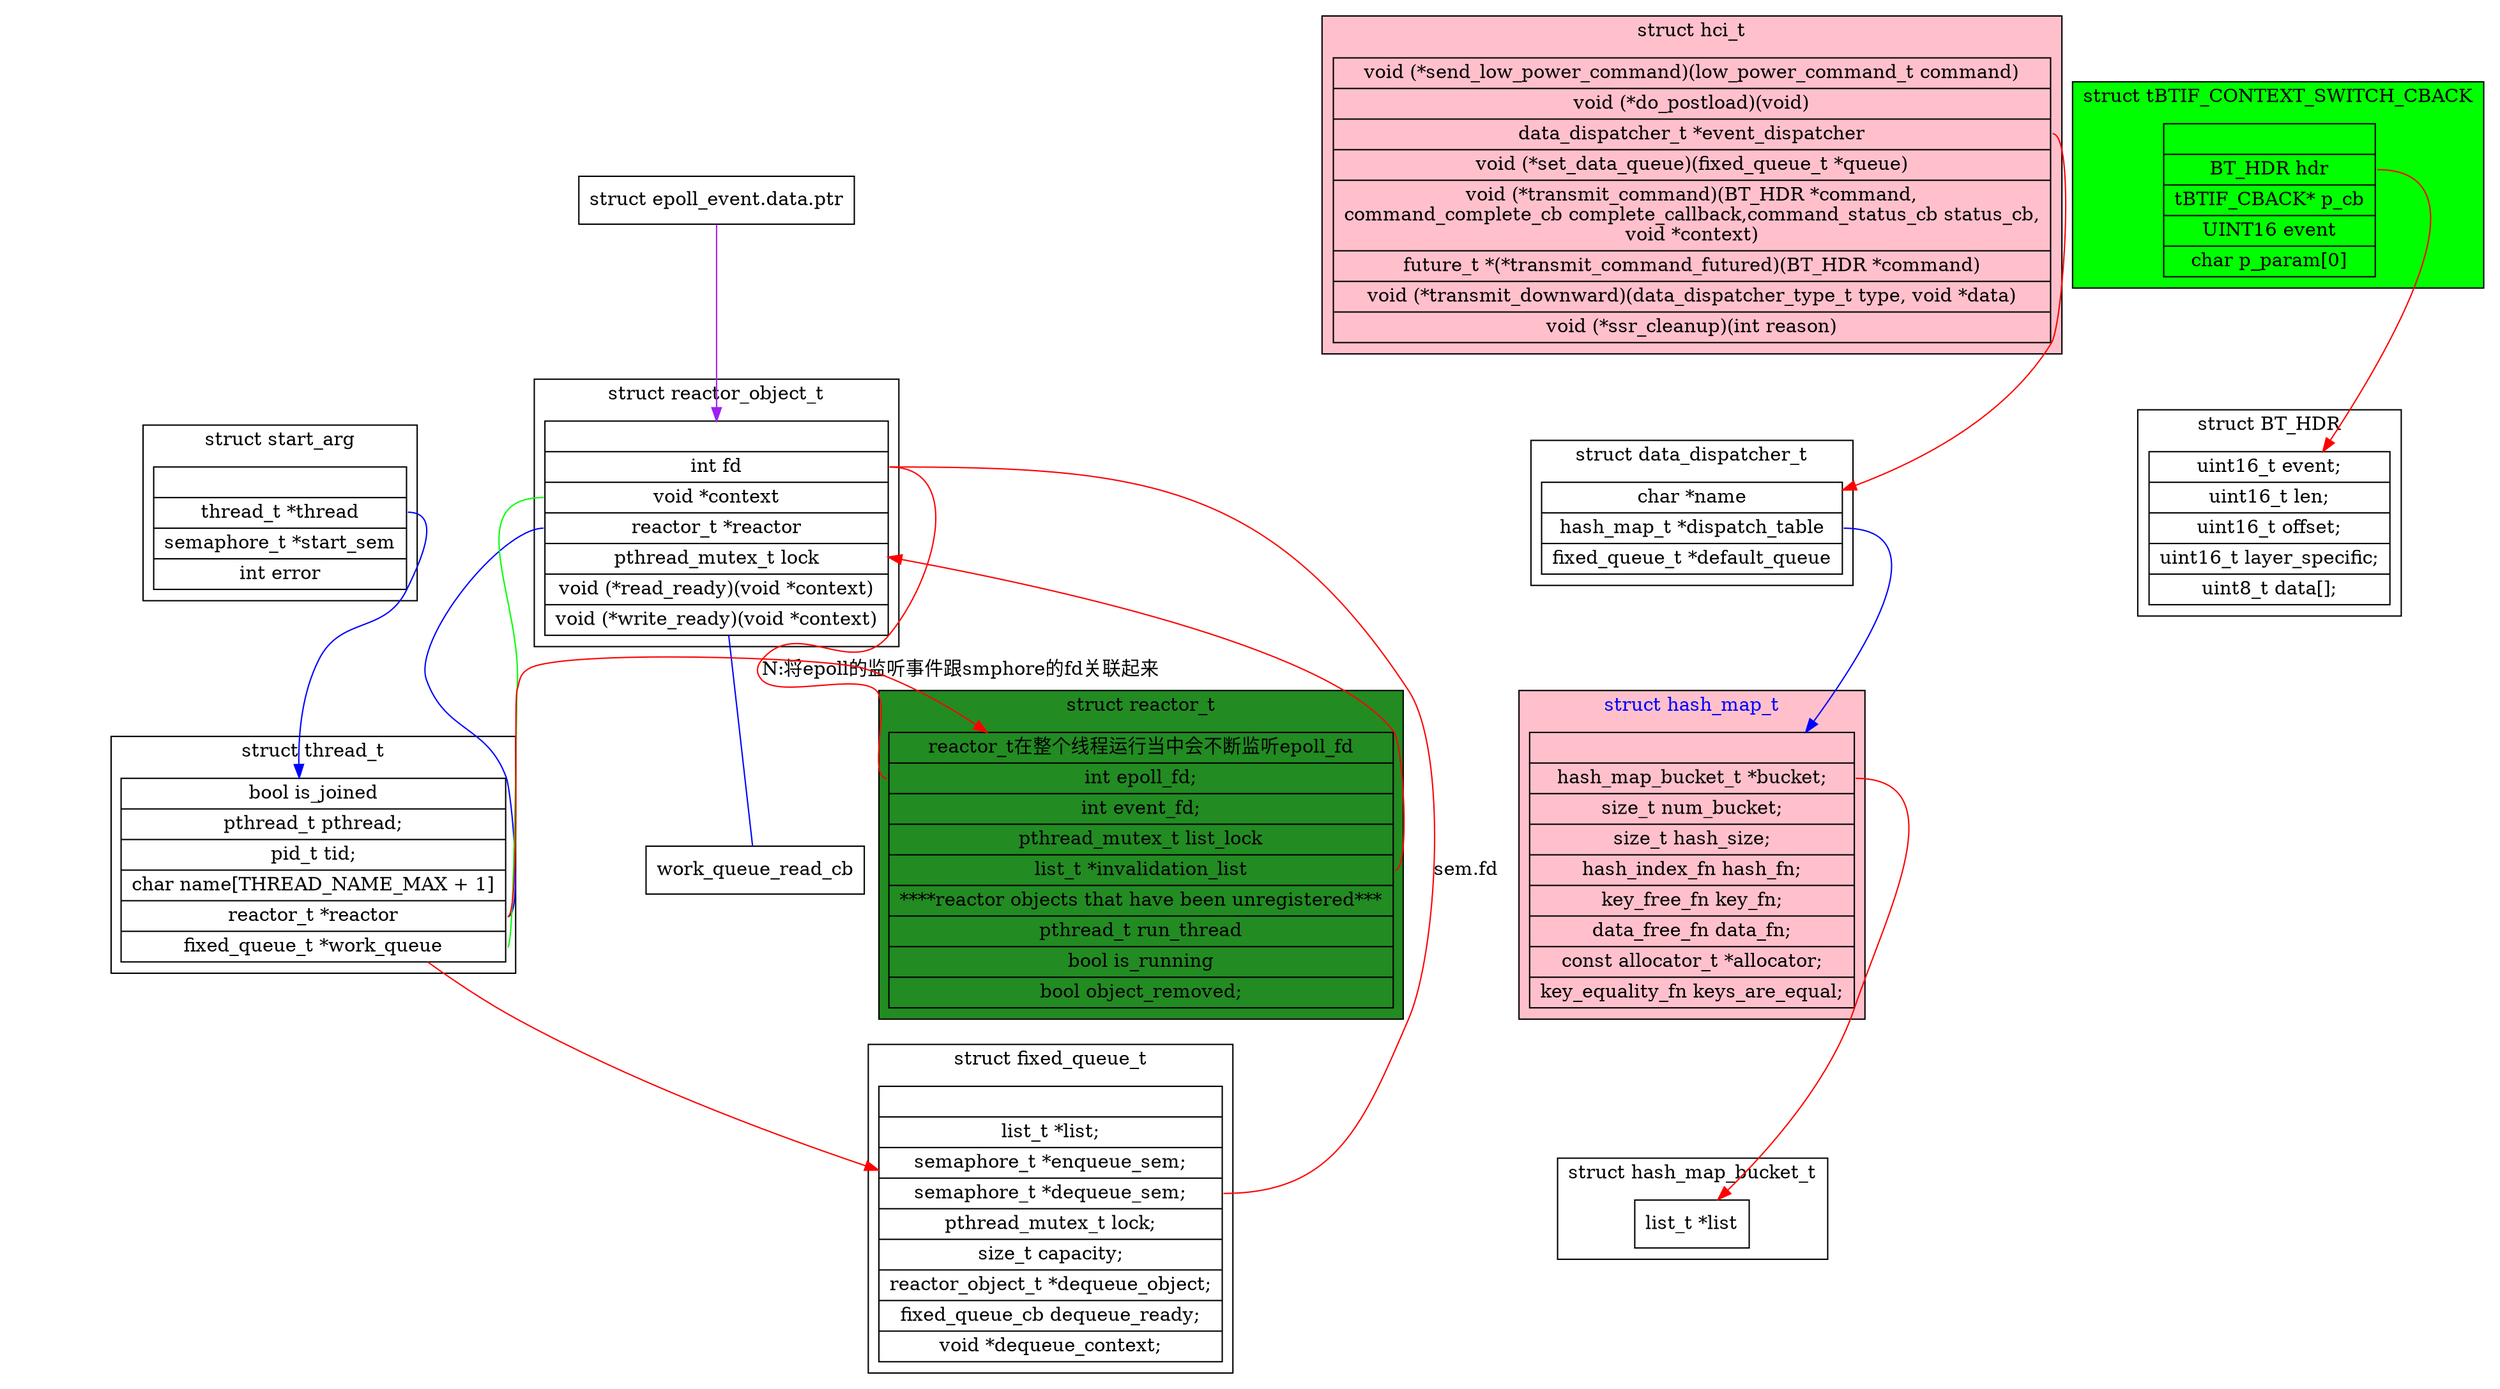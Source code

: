 digraph bluedroid{
	node[shape=record];

	subgraph cluster_struct_start_arg{
		label="struct start_arg";
		"struct start_arg"[label="{
		|<thread>thread_t *thread
		|semaphore_t *start_sem
		|int error
		}"];
	}

	node01[style=invisible];
	node02[style=invisible];
	"struct start_arg"->node01[arrowhead=none style=invisible];
	"struct reactor_object_t"->node02[arrowhead=none style=invisible];
	"struct epoll_event.data.ptr"->"struct reactor_object_t"[color=purple];

	subgraph cluster_struct_reactor_object_t{
		label="struct reactor_object_t";
		"struct reactor_object_t"[label="{
		|<fd>int fd
		|<context>void *context
		|<reactor>reactor_t *reactor
		|pthread_mutex_t lock
		|void (*read_ready)(void *context)
		|void (*write_ready)(void *context)
		}"];
	}
	"struct reactor_object_t":reactor->"struct thread_t":reactor[arrowhead=none color=blue];
	"struct reactor_object_t":context->"struct thread_t":work_queue[arrowhead=none color=green];
	"struct reactor_object_t":read_ready->"work_queue_read_cb"[arrowhead=none color=blue];
	"struct reactor_object_t":fd->"struct reactor_t":epoll[arrowhead=none color=red label="N:将epoll的监听事件跟smphore的fd关联起来"]
	"struct start_arg":thread->"struct thread_t"[color=blue];
	subgraph cluster_struct_thread_t {
		label="struct thread_t";
		"struct thread_t"[label="{
		bool is_joined
		|pthread_t pthread;
		|pid_t tid;
		|char name[THREAD_NAME_MAX + 1] 
		|<reactor>reactor_t *reactor
		|<work_queue>fixed_queue_t *work_queue
		}"];
	}
	node03[style=invisible];
	node04[style=invisible];
	"struct thread_t"->node03[arrowhead=none style=invisible];
	"struct thread_t"->node04[arrowhead=none style=invisible];
	"struct thread_t":reactor->"struct reactor_t"[color=red];
	"struct thread_t":fixed_queue->"struct fixed_queue_t"[color=red];

	subgraph cluster_struct_reactor_t{
		label="struct reactor_t";
		bgcolor=forestgreen;
		"struct reactor_t"[label="{
		 reactor_t在整个线程运行当中会不断监听epoll_fd
		|<epoll>int epoll_fd;
		|int event_fd;
		|pthread_mutex_t list_lock
		|<invalide>list_t *invalidation_list
		|****reactor objects that have been unregistered***
		|pthread_t run_thread
		|bool is_running
		|bool object_removed;
		}"];
	}
	"struct reactor_t":invalide->"struct reactor_object_t"[color=red];

	subgraph cluster_fixed_queue_t{
		label="struct fixed_queue_t";
		"struct fixed_queue_t"[label="{
		|list_t *list;
		|semaphore_t *enqueue_sem;
		|<dequeue_sem>semaphore_t *dequeue_sem;
		|pthread_mutex_t lock;
		|size_t capacity;
		|reactor_object_t *dequeue_object;
		|fixed_queue_cb dequeue_ready;
		|void *dequeue_context;
		}"
		];
	}
	"struct reactor_object_t":fd->"struct fixed_queue_t":dequeue_sem[label="sem.fd" arrowhead=none color=red];
	subgraph cluster_struct_hash_map_t{
		label="struct hash_map_t";
		bgcolor="pink";
		fontcolor="blue";
		"struct hash_map_t"[label="{
		|<bucket>hash_map_bucket_t *bucket;                                                        
		|size_t num_bucket;                                                                
		|size_t hash_size;                                                                 
		|hash_index_fn hash_fn;                                                            
		|key_free_fn key_fn;                                                               
		|data_free_fn data_fn;                                                             
		|const allocator_t *allocator;                                                     
		|key_equality_fn keys_are_equal;
		}"];
	}

	"struct hash_map_t":bucket->"struct hash_map_bucket_t"[color=red];

	subgraph cluster_struct_hash_map_bucket_t{
		label="struct hash_map_bucket_t";
		"struct hash_map_bucket_t"[label="{
			list_t *list
		}"];
	}

	subgraph cluster_struct_hci_t{
		label="struct hci_t";
		bgcolor="pink";
		"struct hci_t"[label="{
			void (*send_low_power_command)(low_power_command_t command)
			|void (*do_postload)(void)
			|<data_dispatcher>data_dispatcher_t *event_dispatcher
			|void (*set_data_queue)(fixed_queue_t *queue)
			|void (*transmit_command)(BT_HDR *command,
			\ncommand_complete_cb complete_callback,command_status_cb status_cb,
			\nvoid *context)
			|future_t *(*transmit_command_futured)(BT_HDR *command)
			|void (*transmit_downward)(data_dispatcher_type_t type, void *data)
			|void (*ssr_cleanup)(int reason)
		}"];
	}
	subgraph cluster_struct_data_dispatcher_t{
		label="struct data_dispatcher_t";
		"strcut data_dispatcher_t"[label="{
			char *name
			|<table>hash_map_t *dispatch_table
			|fixed_queue_t *default_queue
		}"];
	}
	"struct hci_t":data_dispatcher->"strcut data_dispatcher_t"[color=red];
	"strcut data_dispatcher_t":table->"struct hash_map_t"[color=blue];
	subgraph cluster_struct_tBTIF_CONTEXT_SWITCH_CBACK{
		label="struct tBTIF_CONTEXT_SWITCH_CBACK";
		bgcolor="green";
		"struct tBTIF_CONTEXT_SWITCH_CBACK"[label="{
		|<hdr>BT_HDR               hdr
    	|tBTIF_CBACK*         p_cb
    	|UINT16               event
    	|char                 p_param[0]
		}"];
	}
	subgraph cluster_struct_BT_HDR{
		label="struct BT_HDR";
		"struct BT_HDR"[label="{
		uint16_t      event;
    	|uint16_t          len;
    	|uint16_t          offset;
    	|uint16_t          layer_specific;
    	|uint8_t           data[];
	}"];
	}
	"struct tBTIF_CONTEXT_SWITCH_CBACK":hdr->"struct BT_HDR"[color=red];

}
